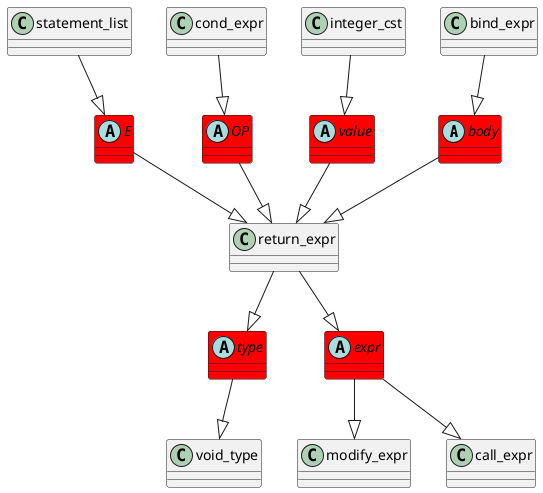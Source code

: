 @startuml
abstract class	body	 #red	
body	 --|> 	return_expr	
bind_expr	 --|> 	body	
abstract class	type	 #red	
type	 --|> 	void_type	
return_expr	 --|> 	type	
abstract class	expr	 #red	
expr	 --|> 	modify_expr	
return_expr	 --|> 	expr	
abstract class	E	 #red	
E	 --|> 	return_expr	
statement_list	 --|> 	E	
abstract class	OP	 #red	
OP	 --|> 	return_expr	
cond_expr	 --|> 	OP	
abstract class	value	 #red	
value	 --|> 	return_expr	
integer_cst	 --|> 	value	
expr	 --|> 	call_expr	
@enduml
